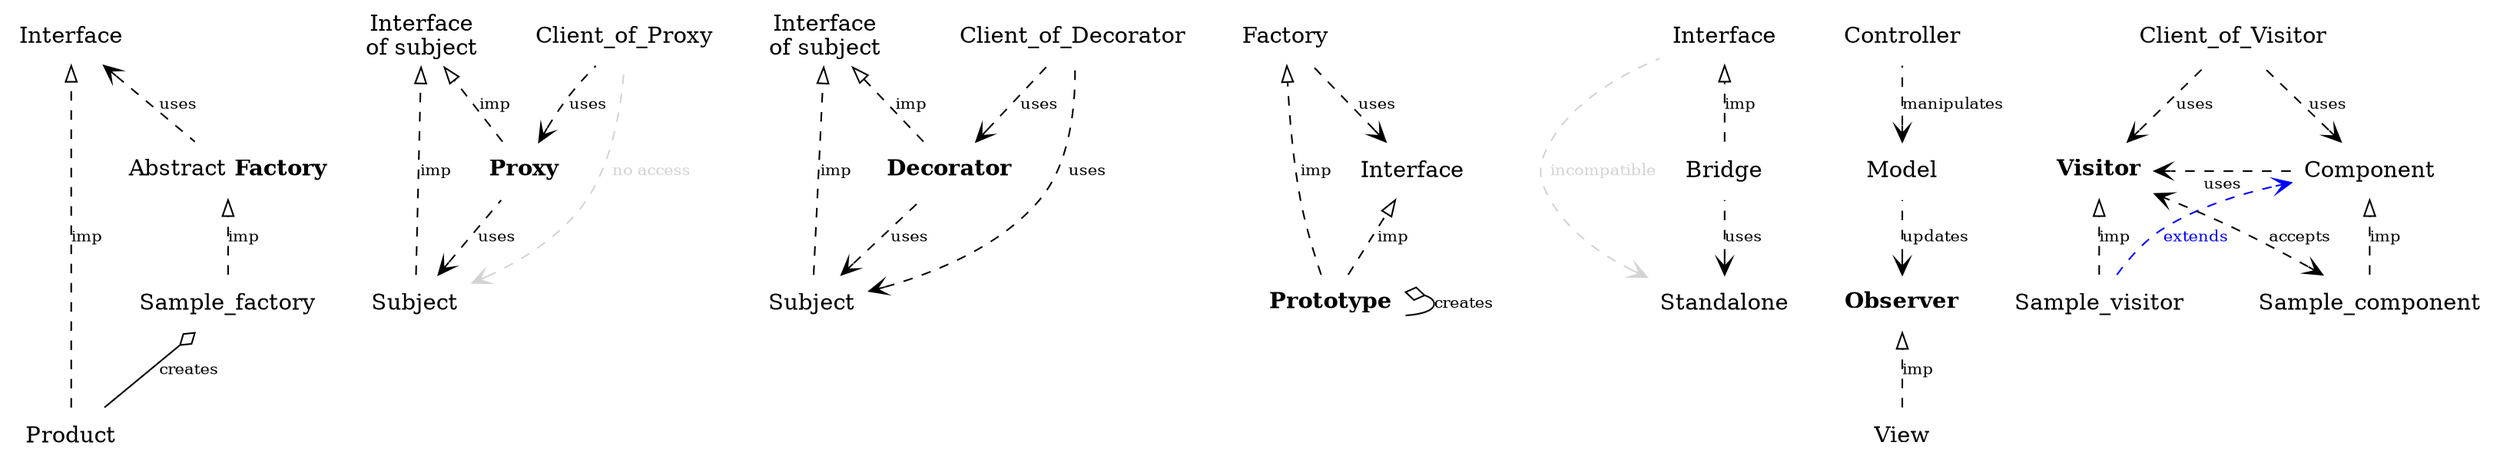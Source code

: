 digraph G {
	rankdir="BT"
	node [shape=plaintext];
	{ rank=max Interface }
	edge [fontsize=10 _fontcolor=darkgray]
	// Inheritance
	edge [label=inh arrowhead=onormal];

	// Implementation
	edge [label=imp weight=1000 arrowhead=onormal style=dashed];
	Product -> Interface;
	Factory [label=<Abstract <b>Factory</b>>]
	Sample_factory -> Factory;
	Proxy [label=<<b>Proxy</b>>]
	{ Subject Proxy } -> Common_interface
	Decorator [label=<<b>Decorator</b>>]
	Subject_of_Decorator [label=Subject]
	{ Decorator Subject_of_Decorator} -> Decorator_Interface
	Common_interface [label="Interface\nof subject"]
	Decorator_Interface [label="Interface\nof subject"]
	Factory_of_prototype [label=Factory]
	Interface_of_prototype [label=Interface]
	Prototype -> { Factory_of_prototype Interface_of_prototype}
	Prototype [label=<<b>Prototype</b>>]
	Bridge_interface [label=Interface]
	Bridge -> Bridge_interface
	Observer [label=<<b>Observer</b>>]
	View -> Observer

	Visitor [label=<<b>Visitor</b>>]
	rank = same { Component  Visitor }
	//Component [rank=min]
	Sample_visitor -> Visitor
	Sample_component -> Component

	// Aggregation
	edge [label=agg weight=1 arrowtail=odiamond dir=back style=""]

	edge [label=creates dir="" arrowhead=odiamond]
	Product -> Sample_factory
	Prototype -> Prototype

	// Dependencies
	edge [label=uses weight=1 arrowhead=vee style=dashed dir="" ]

	Component -> Visitor [weight=0]
	Sample_component -> Visitor [label=accepts weight=0 dir=both arrowtail=vee _constraint=false]
	Sample_visitor -> Component [label=extends color=blue fontcolor=blue]
	//{Sample_visitor Sample_component } -> Client_of_Visitor [style=invis]
	edge [label=uses weight=1 dir=back arrowtail=vee ]
	Subject_of_Decorator -> Decorator -> Client_of_Decorator
	{ Subject_of_Decorator } -> Client_of_Decorator
	{ Visitor Component  } -> Client_of_Visitor

	Subject -> Proxy
	Proxy -> Client_of_Proxy
	Model -> Controller [label=manipulates]
	Interface -> Factory
	Interface_of_prototype -> Factory_of_prototype
	Standalone -> Bridge
	Observer -> Model [label=updates]
	edge [color=lightgray fontcolor=lightgray xweight=0  _constraint=false]
	Subject -> Client_of_Proxy [label="no access"]
	Standalone -> Bridge_interface [label="incompatible" constraint=false]
}
